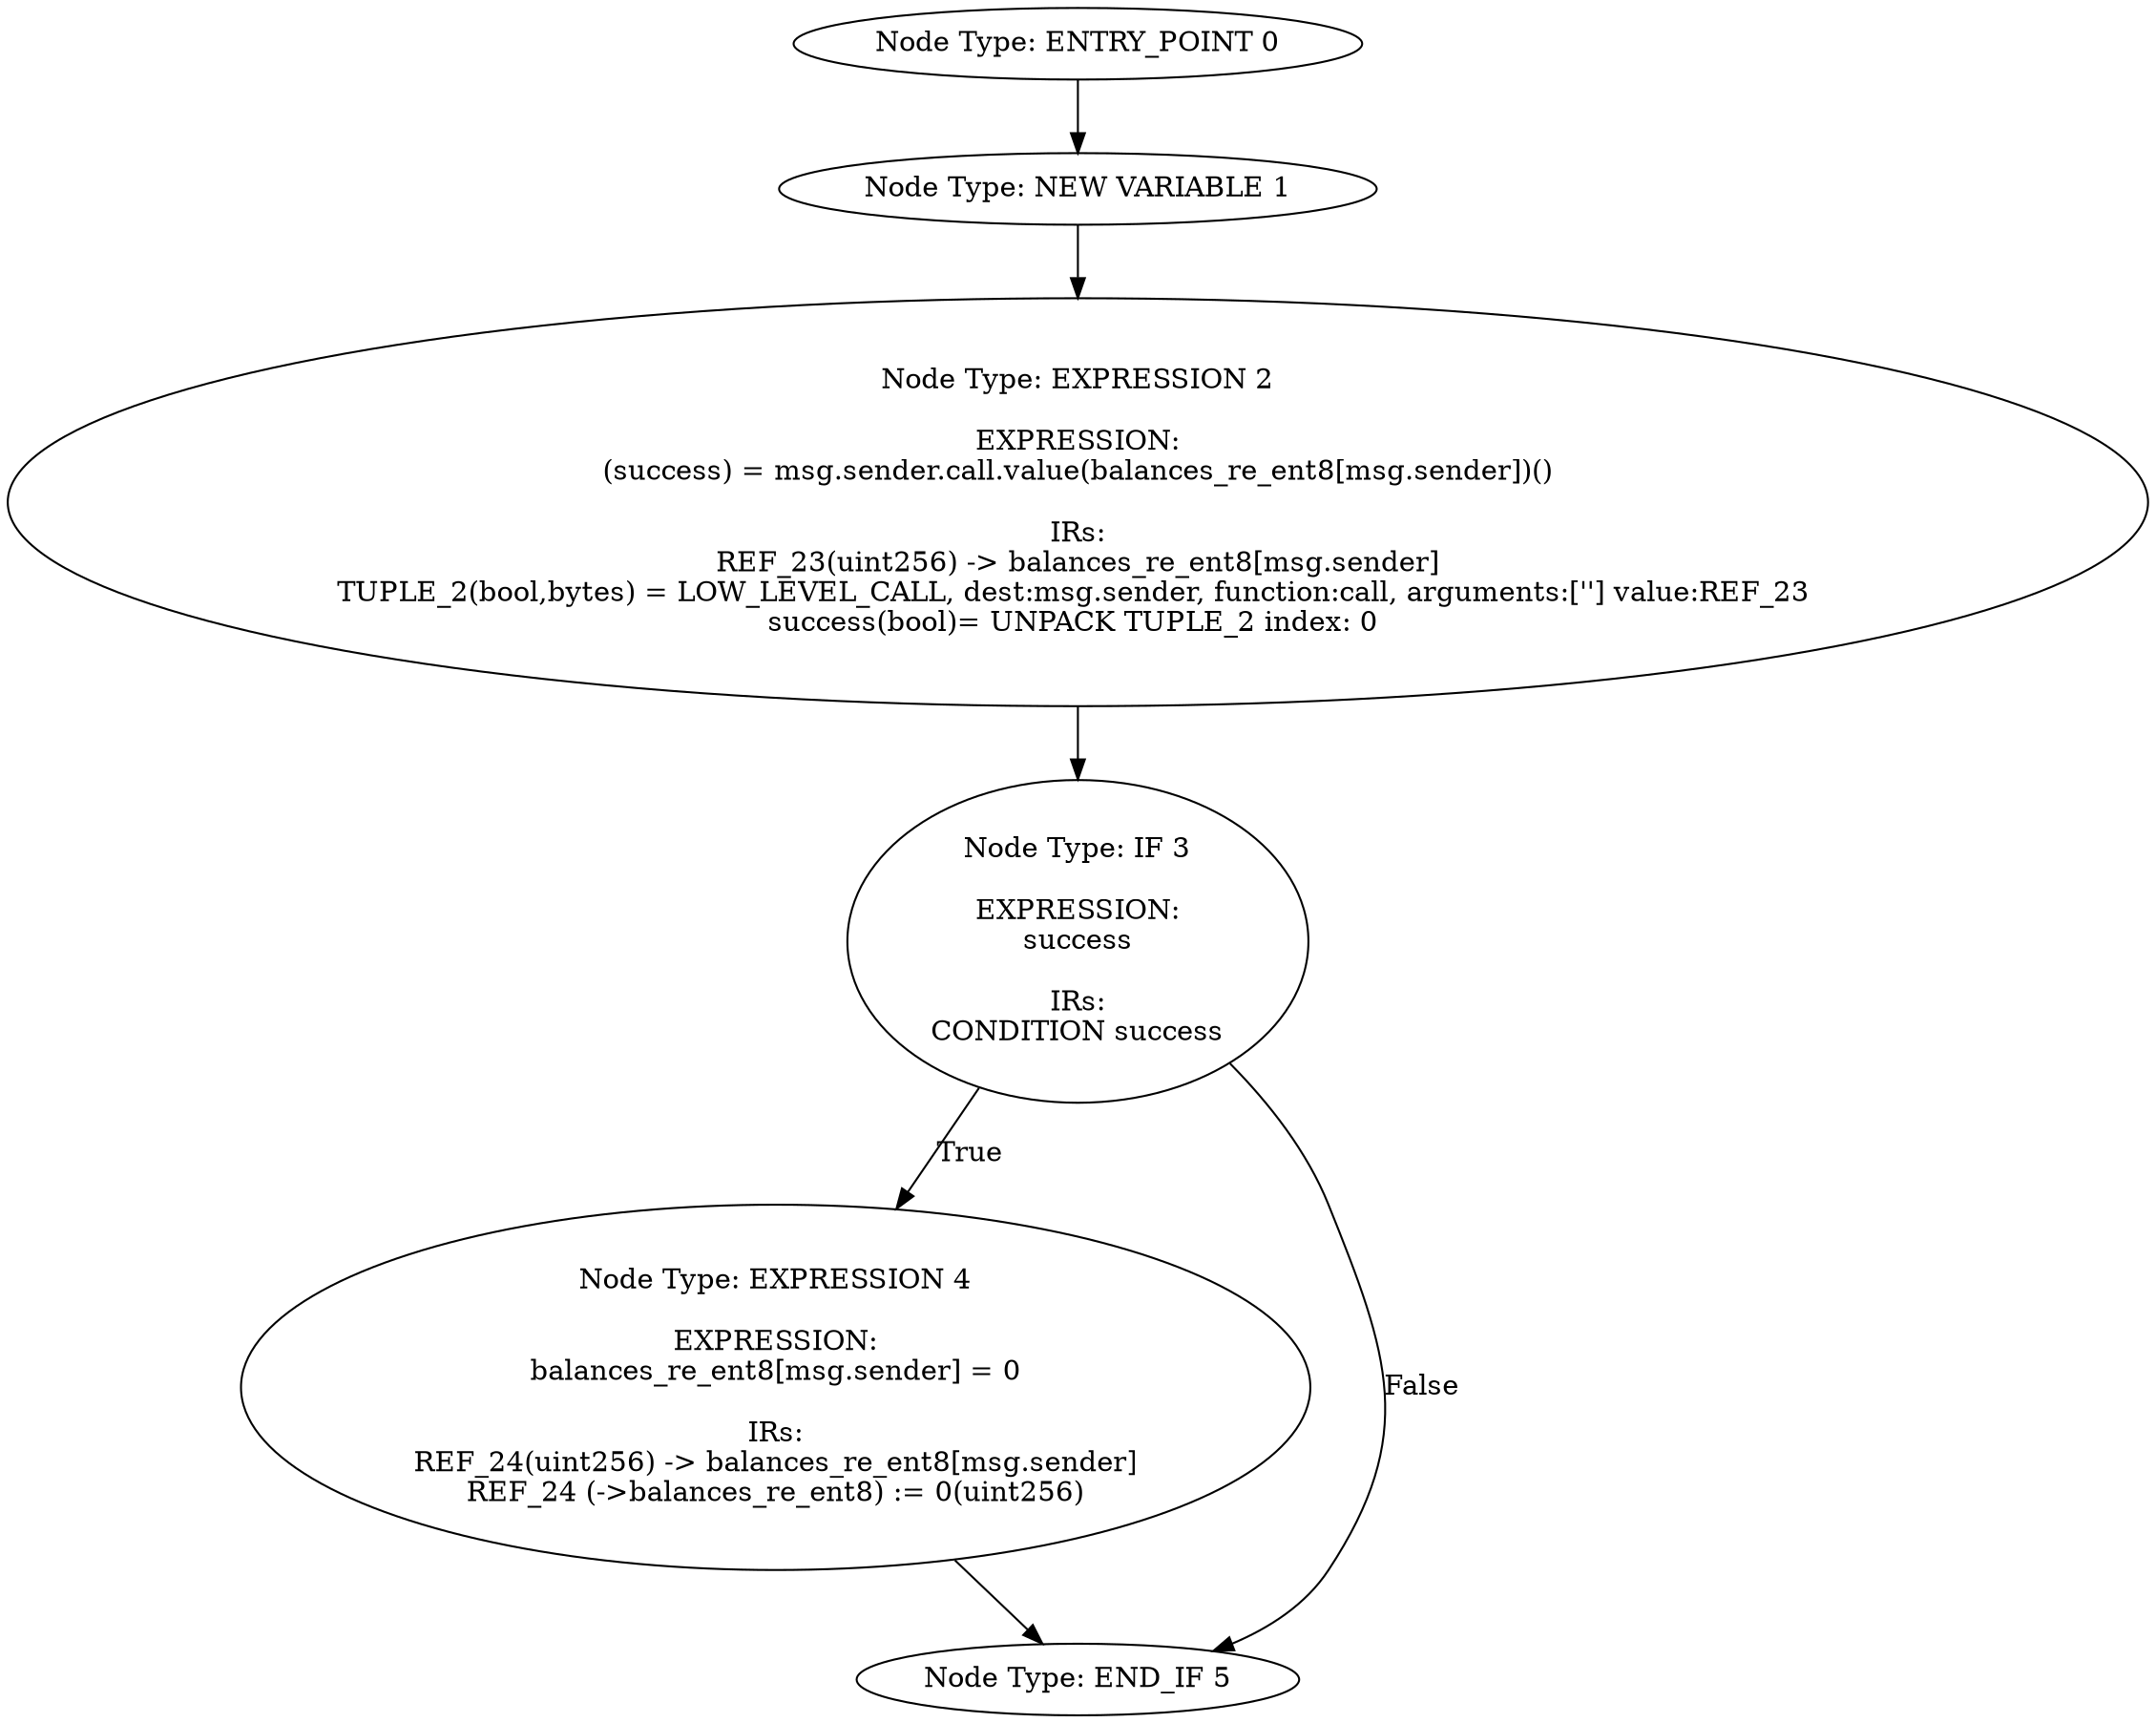digraph{
0[label="Node Type: ENTRY_POINT 0
"];
0->1;
1[label="Node Type: NEW VARIABLE 1
"];
1->2;
2[label="Node Type: EXPRESSION 2

EXPRESSION:
(success) = msg.sender.call.value(balances_re_ent8[msg.sender])()

IRs:
REF_23(uint256) -> balances_re_ent8[msg.sender]
TUPLE_2(bool,bytes) = LOW_LEVEL_CALL, dest:msg.sender, function:call, arguments:[''] value:REF_23 
success(bool)= UNPACK TUPLE_2 index: 0 "];
2->3;
3[label="Node Type: IF 3

EXPRESSION:
success

IRs:
CONDITION success"];
3->4[label="True"];
3->5[label="False"];
4[label="Node Type: EXPRESSION 4

EXPRESSION:
balances_re_ent8[msg.sender] = 0

IRs:
REF_24(uint256) -> balances_re_ent8[msg.sender]
REF_24 (->balances_re_ent8) := 0(uint256)"];
4->5;
5[label="Node Type: END_IF 5
"];
}

